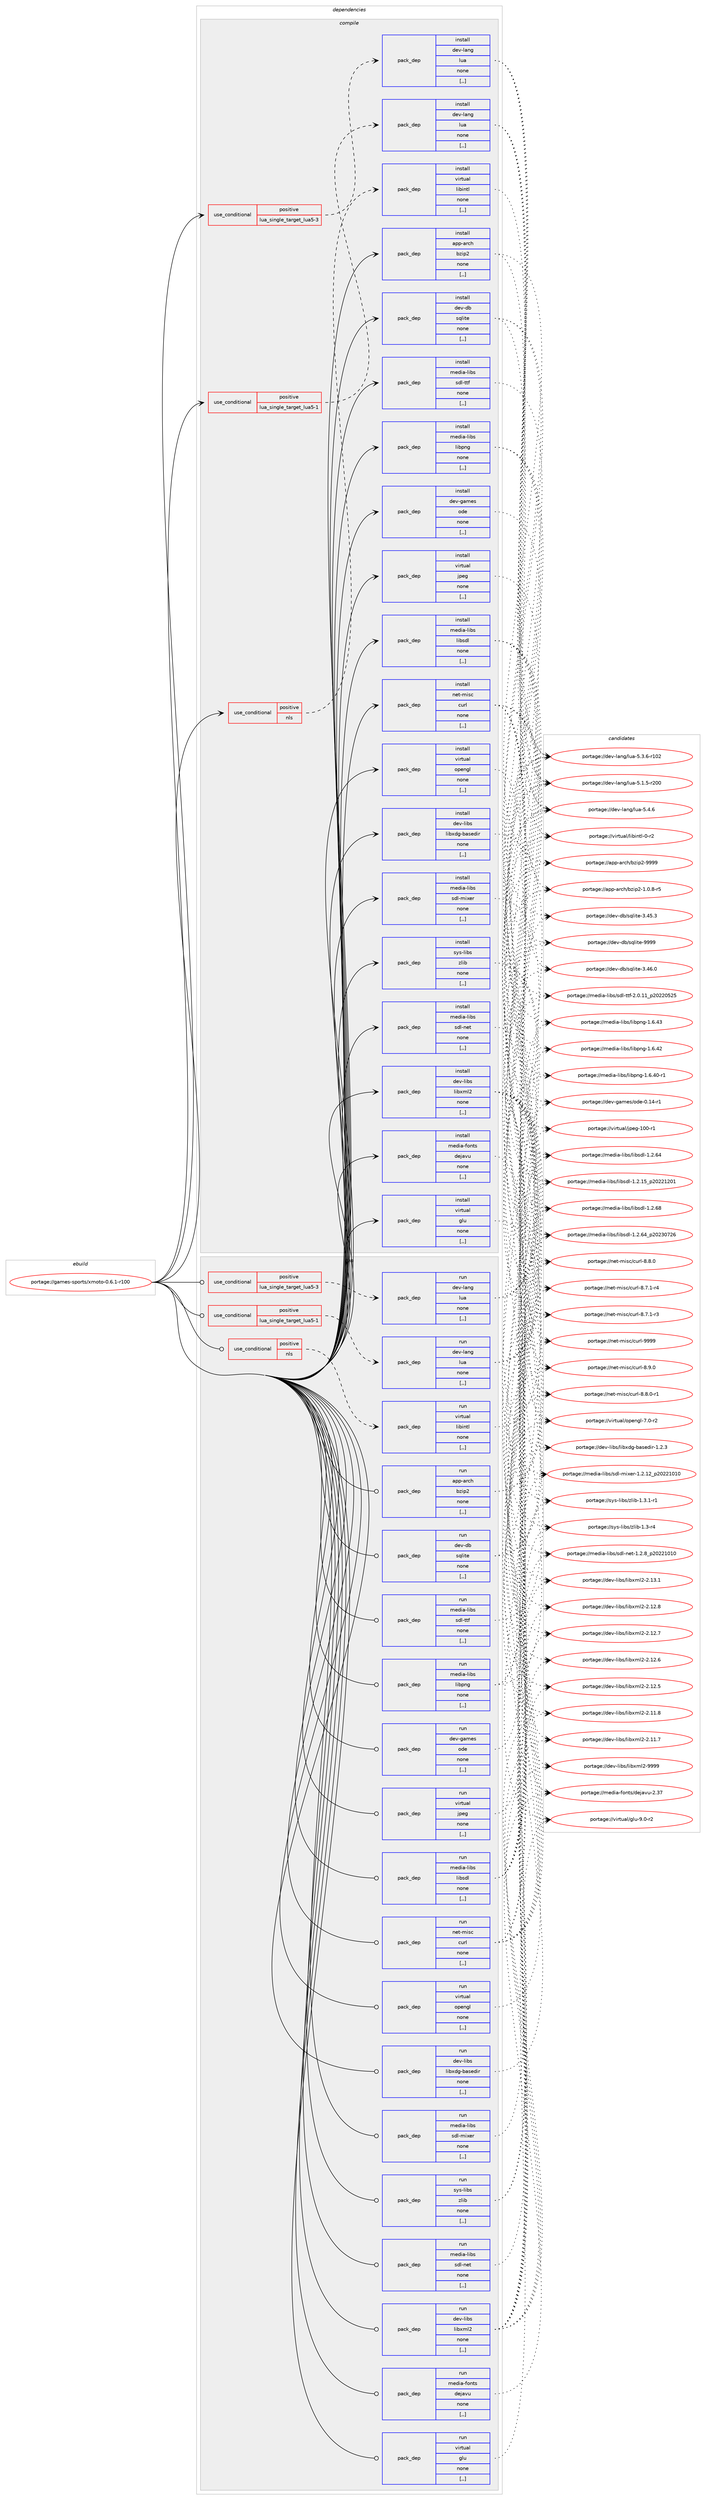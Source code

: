 digraph prolog {

# *************
# Graph options
# *************

newrank=true;
concentrate=true;
compound=true;
graph [rankdir=LR,fontname=Helvetica,fontsize=10,ranksep=1.5];#, ranksep=2.5, nodesep=0.2];
edge  [arrowhead=vee];
node  [fontname=Helvetica,fontsize=10];

# **********
# The ebuild
# **********

subgraph cluster_leftcol {
color=gray;
label=<<i>ebuild</i>>;
id [label="portage://games-sports/xmoto-0.6.1-r100", color=red, width=4, href="../games-sports/xmoto-0.6.1-r100.svg"];
}

# ****************
# The dependencies
# ****************

subgraph cluster_midcol {
color=gray;
label=<<i>dependencies</i>>;
subgraph cluster_compile {
fillcolor="#eeeeee";
style=filled;
label=<<i>compile</i>>;
subgraph cond64724 {
dependency233966 [label=<<TABLE BORDER="0" CELLBORDER="1" CELLSPACING="0" CELLPADDING="4"><TR><TD ROWSPAN="3" CELLPADDING="10">use_conditional</TD></TR><TR><TD>positive</TD></TR><TR><TD>lua_single_target_lua5-1</TD></TR></TABLE>>, shape=none, color=red];
subgraph pack167721 {
dependency233967 [label=<<TABLE BORDER="0" CELLBORDER="1" CELLSPACING="0" CELLPADDING="4" WIDTH="220"><TR><TD ROWSPAN="6" CELLPADDING="30">pack_dep</TD></TR><TR><TD WIDTH="110">install</TD></TR><TR><TD>dev-lang</TD></TR><TR><TD>lua</TD></TR><TR><TD>none</TD></TR><TR><TD>[,,]</TD></TR></TABLE>>, shape=none, color=blue];
}
dependency233966:e -> dependency233967:w [weight=20,style="dashed",arrowhead="vee"];
}
id:e -> dependency233966:w [weight=20,style="solid",arrowhead="vee"];
subgraph cond64725 {
dependency233968 [label=<<TABLE BORDER="0" CELLBORDER="1" CELLSPACING="0" CELLPADDING="4"><TR><TD ROWSPAN="3" CELLPADDING="10">use_conditional</TD></TR><TR><TD>positive</TD></TR><TR><TD>lua_single_target_lua5-3</TD></TR></TABLE>>, shape=none, color=red];
subgraph pack167722 {
dependency233969 [label=<<TABLE BORDER="0" CELLBORDER="1" CELLSPACING="0" CELLPADDING="4" WIDTH="220"><TR><TD ROWSPAN="6" CELLPADDING="30">pack_dep</TD></TR><TR><TD WIDTH="110">install</TD></TR><TR><TD>dev-lang</TD></TR><TR><TD>lua</TD></TR><TR><TD>none</TD></TR><TR><TD>[,,]</TD></TR></TABLE>>, shape=none, color=blue];
}
dependency233968:e -> dependency233969:w [weight=20,style="dashed",arrowhead="vee"];
}
id:e -> dependency233968:w [weight=20,style="solid",arrowhead="vee"];
subgraph cond64726 {
dependency233970 [label=<<TABLE BORDER="0" CELLBORDER="1" CELLSPACING="0" CELLPADDING="4"><TR><TD ROWSPAN="3" CELLPADDING="10">use_conditional</TD></TR><TR><TD>positive</TD></TR><TR><TD>nls</TD></TR></TABLE>>, shape=none, color=red];
subgraph pack167723 {
dependency233971 [label=<<TABLE BORDER="0" CELLBORDER="1" CELLSPACING="0" CELLPADDING="4" WIDTH="220"><TR><TD ROWSPAN="6" CELLPADDING="30">pack_dep</TD></TR><TR><TD WIDTH="110">install</TD></TR><TR><TD>virtual</TD></TR><TR><TD>libintl</TD></TR><TR><TD>none</TD></TR><TR><TD>[,,]</TD></TR></TABLE>>, shape=none, color=blue];
}
dependency233970:e -> dependency233971:w [weight=20,style="dashed",arrowhead="vee"];
}
id:e -> dependency233970:w [weight=20,style="solid",arrowhead="vee"];
subgraph pack167724 {
dependency233972 [label=<<TABLE BORDER="0" CELLBORDER="1" CELLSPACING="0" CELLPADDING="4" WIDTH="220"><TR><TD ROWSPAN="6" CELLPADDING="30">pack_dep</TD></TR><TR><TD WIDTH="110">install</TD></TR><TR><TD>app-arch</TD></TR><TR><TD>bzip2</TD></TR><TR><TD>none</TD></TR><TR><TD>[,,]</TD></TR></TABLE>>, shape=none, color=blue];
}
id:e -> dependency233972:w [weight=20,style="solid",arrowhead="vee"];
subgraph pack167725 {
dependency233973 [label=<<TABLE BORDER="0" CELLBORDER="1" CELLSPACING="0" CELLPADDING="4" WIDTH="220"><TR><TD ROWSPAN="6" CELLPADDING="30">pack_dep</TD></TR><TR><TD WIDTH="110">install</TD></TR><TR><TD>dev-db</TD></TR><TR><TD>sqlite</TD></TR><TR><TD>none</TD></TR><TR><TD>[,,]</TD></TR></TABLE>>, shape=none, color=blue];
}
id:e -> dependency233973:w [weight=20,style="solid",arrowhead="vee"];
subgraph pack167726 {
dependency233974 [label=<<TABLE BORDER="0" CELLBORDER="1" CELLSPACING="0" CELLPADDING="4" WIDTH="220"><TR><TD ROWSPAN="6" CELLPADDING="30">pack_dep</TD></TR><TR><TD WIDTH="110">install</TD></TR><TR><TD>dev-games</TD></TR><TR><TD>ode</TD></TR><TR><TD>none</TD></TR><TR><TD>[,,]</TD></TR></TABLE>>, shape=none, color=blue];
}
id:e -> dependency233974:w [weight=20,style="solid",arrowhead="vee"];
subgraph pack167727 {
dependency233975 [label=<<TABLE BORDER="0" CELLBORDER="1" CELLSPACING="0" CELLPADDING="4" WIDTH="220"><TR><TD ROWSPAN="6" CELLPADDING="30">pack_dep</TD></TR><TR><TD WIDTH="110">install</TD></TR><TR><TD>dev-libs</TD></TR><TR><TD>libxdg-basedir</TD></TR><TR><TD>none</TD></TR><TR><TD>[,,]</TD></TR></TABLE>>, shape=none, color=blue];
}
id:e -> dependency233975:w [weight=20,style="solid",arrowhead="vee"];
subgraph pack167728 {
dependency233976 [label=<<TABLE BORDER="0" CELLBORDER="1" CELLSPACING="0" CELLPADDING="4" WIDTH="220"><TR><TD ROWSPAN="6" CELLPADDING="30">pack_dep</TD></TR><TR><TD WIDTH="110">install</TD></TR><TR><TD>dev-libs</TD></TR><TR><TD>libxml2</TD></TR><TR><TD>none</TD></TR><TR><TD>[,,]</TD></TR></TABLE>>, shape=none, color=blue];
}
id:e -> dependency233976:w [weight=20,style="solid",arrowhead="vee"];
subgraph pack167729 {
dependency233977 [label=<<TABLE BORDER="0" CELLBORDER="1" CELLSPACING="0" CELLPADDING="4" WIDTH="220"><TR><TD ROWSPAN="6" CELLPADDING="30">pack_dep</TD></TR><TR><TD WIDTH="110">install</TD></TR><TR><TD>media-fonts</TD></TR><TR><TD>dejavu</TD></TR><TR><TD>none</TD></TR><TR><TD>[,,]</TD></TR></TABLE>>, shape=none, color=blue];
}
id:e -> dependency233977:w [weight=20,style="solid",arrowhead="vee"];
subgraph pack167730 {
dependency233978 [label=<<TABLE BORDER="0" CELLBORDER="1" CELLSPACING="0" CELLPADDING="4" WIDTH="220"><TR><TD ROWSPAN="6" CELLPADDING="30">pack_dep</TD></TR><TR><TD WIDTH="110">install</TD></TR><TR><TD>media-libs</TD></TR><TR><TD>libpng</TD></TR><TR><TD>none</TD></TR><TR><TD>[,,]</TD></TR></TABLE>>, shape=none, color=blue];
}
id:e -> dependency233978:w [weight=20,style="solid",arrowhead="vee"];
subgraph pack167731 {
dependency233979 [label=<<TABLE BORDER="0" CELLBORDER="1" CELLSPACING="0" CELLPADDING="4" WIDTH="220"><TR><TD ROWSPAN="6" CELLPADDING="30">pack_dep</TD></TR><TR><TD WIDTH="110">install</TD></TR><TR><TD>media-libs</TD></TR><TR><TD>libsdl</TD></TR><TR><TD>none</TD></TR><TR><TD>[,,]</TD></TR></TABLE>>, shape=none, color=blue];
}
id:e -> dependency233979:w [weight=20,style="solid",arrowhead="vee"];
subgraph pack167732 {
dependency233980 [label=<<TABLE BORDER="0" CELLBORDER="1" CELLSPACING="0" CELLPADDING="4" WIDTH="220"><TR><TD ROWSPAN="6" CELLPADDING="30">pack_dep</TD></TR><TR><TD WIDTH="110">install</TD></TR><TR><TD>media-libs</TD></TR><TR><TD>sdl-mixer</TD></TR><TR><TD>none</TD></TR><TR><TD>[,,]</TD></TR></TABLE>>, shape=none, color=blue];
}
id:e -> dependency233980:w [weight=20,style="solid",arrowhead="vee"];
subgraph pack167733 {
dependency233981 [label=<<TABLE BORDER="0" CELLBORDER="1" CELLSPACING="0" CELLPADDING="4" WIDTH="220"><TR><TD ROWSPAN="6" CELLPADDING="30">pack_dep</TD></TR><TR><TD WIDTH="110">install</TD></TR><TR><TD>media-libs</TD></TR><TR><TD>sdl-net</TD></TR><TR><TD>none</TD></TR><TR><TD>[,,]</TD></TR></TABLE>>, shape=none, color=blue];
}
id:e -> dependency233981:w [weight=20,style="solid",arrowhead="vee"];
subgraph pack167734 {
dependency233982 [label=<<TABLE BORDER="0" CELLBORDER="1" CELLSPACING="0" CELLPADDING="4" WIDTH="220"><TR><TD ROWSPAN="6" CELLPADDING="30">pack_dep</TD></TR><TR><TD WIDTH="110">install</TD></TR><TR><TD>media-libs</TD></TR><TR><TD>sdl-ttf</TD></TR><TR><TD>none</TD></TR><TR><TD>[,,]</TD></TR></TABLE>>, shape=none, color=blue];
}
id:e -> dependency233982:w [weight=20,style="solid",arrowhead="vee"];
subgraph pack167735 {
dependency233983 [label=<<TABLE BORDER="0" CELLBORDER="1" CELLSPACING="0" CELLPADDING="4" WIDTH="220"><TR><TD ROWSPAN="6" CELLPADDING="30">pack_dep</TD></TR><TR><TD WIDTH="110">install</TD></TR><TR><TD>net-misc</TD></TR><TR><TD>curl</TD></TR><TR><TD>none</TD></TR><TR><TD>[,,]</TD></TR></TABLE>>, shape=none, color=blue];
}
id:e -> dependency233983:w [weight=20,style="solid",arrowhead="vee"];
subgraph pack167736 {
dependency233984 [label=<<TABLE BORDER="0" CELLBORDER="1" CELLSPACING="0" CELLPADDING="4" WIDTH="220"><TR><TD ROWSPAN="6" CELLPADDING="30">pack_dep</TD></TR><TR><TD WIDTH="110">install</TD></TR><TR><TD>sys-libs</TD></TR><TR><TD>zlib</TD></TR><TR><TD>none</TD></TR><TR><TD>[,,]</TD></TR></TABLE>>, shape=none, color=blue];
}
id:e -> dependency233984:w [weight=20,style="solid",arrowhead="vee"];
subgraph pack167737 {
dependency233985 [label=<<TABLE BORDER="0" CELLBORDER="1" CELLSPACING="0" CELLPADDING="4" WIDTH="220"><TR><TD ROWSPAN="6" CELLPADDING="30">pack_dep</TD></TR><TR><TD WIDTH="110">install</TD></TR><TR><TD>virtual</TD></TR><TR><TD>glu</TD></TR><TR><TD>none</TD></TR><TR><TD>[,,]</TD></TR></TABLE>>, shape=none, color=blue];
}
id:e -> dependency233985:w [weight=20,style="solid",arrowhead="vee"];
subgraph pack167738 {
dependency233986 [label=<<TABLE BORDER="0" CELLBORDER="1" CELLSPACING="0" CELLPADDING="4" WIDTH="220"><TR><TD ROWSPAN="6" CELLPADDING="30">pack_dep</TD></TR><TR><TD WIDTH="110">install</TD></TR><TR><TD>virtual</TD></TR><TR><TD>jpeg</TD></TR><TR><TD>none</TD></TR><TR><TD>[,,]</TD></TR></TABLE>>, shape=none, color=blue];
}
id:e -> dependency233986:w [weight=20,style="solid",arrowhead="vee"];
subgraph pack167739 {
dependency233987 [label=<<TABLE BORDER="0" CELLBORDER="1" CELLSPACING="0" CELLPADDING="4" WIDTH="220"><TR><TD ROWSPAN="6" CELLPADDING="30">pack_dep</TD></TR><TR><TD WIDTH="110">install</TD></TR><TR><TD>virtual</TD></TR><TR><TD>opengl</TD></TR><TR><TD>none</TD></TR><TR><TD>[,,]</TD></TR></TABLE>>, shape=none, color=blue];
}
id:e -> dependency233987:w [weight=20,style="solid",arrowhead="vee"];
}
subgraph cluster_compileandrun {
fillcolor="#eeeeee";
style=filled;
label=<<i>compile and run</i>>;
}
subgraph cluster_run {
fillcolor="#eeeeee";
style=filled;
label=<<i>run</i>>;
subgraph cond64727 {
dependency233988 [label=<<TABLE BORDER="0" CELLBORDER="1" CELLSPACING="0" CELLPADDING="4"><TR><TD ROWSPAN="3" CELLPADDING="10">use_conditional</TD></TR><TR><TD>positive</TD></TR><TR><TD>lua_single_target_lua5-1</TD></TR></TABLE>>, shape=none, color=red];
subgraph pack167740 {
dependency233989 [label=<<TABLE BORDER="0" CELLBORDER="1" CELLSPACING="0" CELLPADDING="4" WIDTH="220"><TR><TD ROWSPAN="6" CELLPADDING="30">pack_dep</TD></TR><TR><TD WIDTH="110">run</TD></TR><TR><TD>dev-lang</TD></TR><TR><TD>lua</TD></TR><TR><TD>none</TD></TR><TR><TD>[,,]</TD></TR></TABLE>>, shape=none, color=blue];
}
dependency233988:e -> dependency233989:w [weight=20,style="dashed",arrowhead="vee"];
}
id:e -> dependency233988:w [weight=20,style="solid",arrowhead="odot"];
subgraph cond64728 {
dependency233990 [label=<<TABLE BORDER="0" CELLBORDER="1" CELLSPACING="0" CELLPADDING="4"><TR><TD ROWSPAN="3" CELLPADDING="10">use_conditional</TD></TR><TR><TD>positive</TD></TR><TR><TD>lua_single_target_lua5-3</TD></TR></TABLE>>, shape=none, color=red];
subgraph pack167741 {
dependency233991 [label=<<TABLE BORDER="0" CELLBORDER="1" CELLSPACING="0" CELLPADDING="4" WIDTH="220"><TR><TD ROWSPAN="6" CELLPADDING="30">pack_dep</TD></TR><TR><TD WIDTH="110">run</TD></TR><TR><TD>dev-lang</TD></TR><TR><TD>lua</TD></TR><TR><TD>none</TD></TR><TR><TD>[,,]</TD></TR></TABLE>>, shape=none, color=blue];
}
dependency233990:e -> dependency233991:w [weight=20,style="dashed",arrowhead="vee"];
}
id:e -> dependency233990:w [weight=20,style="solid",arrowhead="odot"];
subgraph cond64729 {
dependency233992 [label=<<TABLE BORDER="0" CELLBORDER="1" CELLSPACING="0" CELLPADDING="4"><TR><TD ROWSPAN="3" CELLPADDING="10">use_conditional</TD></TR><TR><TD>positive</TD></TR><TR><TD>nls</TD></TR></TABLE>>, shape=none, color=red];
subgraph pack167742 {
dependency233993 [label=<<TABLE BORDER="0" CELLBORDER="1" CELLSPACING="0" CELLPADDING="4" WIDTH="220"><TR><TD ROWSPAN="6" CELLPADDING="30">pack_dep</TD></TR><TR><TD WIDTH="110">run</TD></TR><TR><TD>virtual</TD></TR><TR><TD>libintl</TD></TR><TR><TD>none</TD></TR><TR><TD>[,,]</TD></TR></TABLE>>, shape=none, color=blue];
}
dependency233992:e -> dependency233993:w [weight=20,style="dashed",arrowhead="vee"];
}
id:e -> dependency233992:w [weight=20,style="solid",arrowhead="odot"];
subgraph pack167743 {
dependency233994 [label=<<TABLE BORDER="0" CELLBORDER="1" CELLSPACING="0" CELLPADDING="4" WIDTH="220"><TR><TD ROWSPAN="6" CELLPADDING="30">pack_dep</TD></TR><TR><TD WIDTH="110">run</TD></TR><TR><TD>app-arch</TD></TR><TR><TD>bzip2</TD></TR><TR><TD>none</TD></TR><TR><TD>[,,]</TD></TR></TABLE>>, shape=none, color=blue];
}
id:e -> dependency233994:w [weight=20,style="solid",arrowhead="odot"];
subgraph pack167744 {
dependency233995 [label=<<TABLE BORDER="0" CELLBORDER="1" CELLSPACING="0" CELLPADDING="4" WIDTH="220"><TR><TD ROWSPAN="6" CELLPADDING="30">pack_dep</TD></TR><TR><TD WIDTH="110">run</TD></TR><TR><TD>dev-db</TD></TR><TR><TD>sqlite</TD></TR><TR><TD>none</TD></TR><TR><TD>[,,]</TD></TR></TABLE>>, shape=none, color=blue];
}
id:e -> dependency233995:w [weight=20,style="solid",arrowhead="odot"];
subgraph pack167745 {
dependency233996 [label=<<TABLE BORDER="0" CELLBORDER="1" CELLSPACING="0" CELLPADDING="4" WIDTH="220"><TR><TD ROWSPAN="6" CELLPADDING="30">pack_dep</TD></TR><TR><TD WIDTH="110">run</TD></TR><TR><TD>dev-games</TD></TR><TR><TD>ode</TD></TR><TR><TD>none</TD></TR><TR><TD>[,,]</TD></TR></TABLE>>, shape=none, color=blue];
}
id:e -> dependency233996:w [weight=20,style="solid",arrowhead="odot"];
subgraph pack167746 {
dependency233997 [label=<<TABLE BORDER="0" CELLBORDER="1" CELLSPACING="0" CELLPADDING="4" WIDTH="220"><TR><TD ROWSPAN="6" CELLPADDING="30">pack_dep</TD></TR><TR><TD WIDTH="110">run</TD></TR><TR><TD>dev-libs</TD></TR><TR><TD>libxdg-basedir</TD></TR><TR><TD>none</TD></TR><TR><TD>[,,]</TD></TR></TABLE>>, shape=none, color=blue];
}
id:e -> dependency233997:w [weight=20,style="solid",arrowhead="odot"];
subgraph pack167747 {
dependency233998 [label=<<TABLE BORDER="0" CELLBORDER="1" CELLSPACING="0" CELLPADDING="4" WIDTH="220"><TR><TD ROWSPAN="6" CELLPADDING="30">pack_dep</TD></TR><TR><TD WIDTH="110">run</TD></TR><TR><TD>dev-libs</TD></TR><TR><TD>libxml2</TD></TR><TR><TD>none</TD></TR><TR><TD>[,,]</TD></TR></TABLE>>, shape=none, color=blue];
}
id:e -> dependency233998:w [weight=20,style="solid",arrowhead="odot"];
subgraph pack167748 {
dependency233999 [label=<<TABLE BORDER="0" CELLBORDER="1" CELLSPACING="0" CELLPADDING="4" WIDTH="220"><TR><TD ROWSPAN="6" CELLPADDING="30">pack_dep</TD></TR><TR><TD WIDTH="110">run</TD></TR><TR><TD>media-fonts</TD></TR><TR><TD>dejavu</TD></TR><TR><TD>none</TD></TR><TR><TD>[,,]</TD></TR></TABLE>>, shape=none, color=blue];
}
id:e -> dependency233999:w [weight=20,style="solid",arrowhead="odot"];
subgraph pack167749 {
dependency234000 [label=<<TABLE BORDER="0" CELLBORDER="1" CELLSPACING="0" CELLPADDING="4" WIDTH="220"><TR><TD ROWSPAN="6" CELLPADDING="30">pack_dep</TD></TR><TR><TD WIDTH="110">run</TD></TR><TR><TD>media-libs</TD></TR><TR><TD>libpng</TD></TR><TR><TD>none</TD></TR><TR><TD>[,,]</TD></TR></TABLE>>, shape=none, color=blue];
}
id:e -> dependency234000:w [weight=20,style="solid",arrowhead="odot"];
subgraph pack167750 {
dependency234001 [label=<<TABLE BORDER="0" CELLBORDER="1" CELLSPACING="0" CELLPADDING="4" WIDTH="220"><TR><TD ROWSPAN="6" CELLPADDING="30">pack_dep</TD></TR><TR><TD WIDTH="110">run</TD></TR><TR><TD>media-libs</TD></TR><TR><TD>libsdl</TD></TR><TR><TD>none</TD></TR><TR><TD>[,,]</TD></TR></TABLE>>, shape=none, color=blue];
}
id:e -> dependency234001:w [weight=20,style="solid",arrowhead="odot"];
subgraph pack167751 {
dependency234002 [label=<<TABLE BORDER="0" CELLBORDER="1" CELLSPACING="0" CELLPADDING="4" WIDTH="220"><TR><TD ROWSPAN="6" CELLPADDING="30">pack_dep</TD></TR><TR><TD WIDTH="110">run</TD></TR><TR><TD>media-libs</TD></TR><TR><TD>sdl-mixer</TD></TR><TR><TD>none</TD></TR><TR><TD>[,,]</TD></TR></TABLE>>, shape=none, color=blue];
}
id:e -> dependency234002:w [weight=20,style="solid",arrowhead="odot"];
subgraph pack167752 {
dependency234003 [label=<<TABLE BORDER="0" CELLBORDER="1" CELLSPACING="0" CELLPADDING="4" WIDTH="220"><TR><TD ROWSPAN="6" CELLPADDING="30">pack_dep</TD></TR><TR><TD WIDTH="110">run</TD></TR><TR><TD>media-libs</TD></TR><TR><TD>sdl-net</TD></TR><TR><TD>none</TD></TR><TR><TD>[,,]</TD></TR></TABLE>>, shape=none, color=blue];
}
id:e -> dependency234003:w [weight=20,style="solid",arrowhead="odot"];
subgraph pack167753 {
dependency234004 [label=<<TABLE BORDER="0" CELLBORDER="1" CELLSPACING="0" CELLPADDING="4" WIDTH="220"><TR><TD ROWSPAN="6" CELLPADDING="30">pack_dep</TD></TR><TR><TD WIDTH="110">run</TD></TR><TR><TD>media-libs</TD></TR><TR><TD>sdl-ttf</TD></TR><TR><TD>none</TD></TR><TR><TD>[,,]</TD></TR></TABLE>>, shape=none, color=blue];
}
id:e -> dependency234004:w [weight=20,style="solid",arrowhead="odot"];
subgraph pack167754 {
dependency234005 [label=<<TABLE BORDER="0" CELLBORDER="1" CELLSPACING="0" CELLPADDING="4" WIDTH="220"><TR><TD ROWSPAN="6" CELLPADDING="30">pack_dep</TD></TR><TR><TD WIDTH="110">run</TD></TR><TR><TD>net-misc</TD></TR><TR><TD>curl</TD></TR><TR><TD>none</TD></TR><TR><TD>[,,]</TD></TR></TABLE>>, shape=none, color=blue];
}
id:e -> dependency234005:w [weight=20,style="solid",arrowhead="odot"];
subgraph pack167755 {
dependency234006 [label=<<TABLE BORDER="0" CELLBORDER="1" CELLSPACING="0" CELLPADDING="4" WIDTH="220"><TR><TD ROWSPAN="6" CELLPADDING="30">pack_dep</TD></TR><TR><TD WIDTH="110">run</TD></TR><TR><TD>sys-libs</TD></TR><TR><TD>zlib</TD></TR><TR><TD>none</TD></TR><TR><TD>[,,]</TD></TR></TABLE>>, shape=none, color=blue];
}
id:e -> dependency234006:w [weight=20,style="solid",arrowhead="odot"];
subgraph pack167756 {
dependency234007 [label=<<TABLE BORDER="0" CELLBORDER="1" CELLSPACING="0" CELLPADDING="4" WIDTH="220"><TR><TD ROWSPAN="6" CELLPADDING="30">pack_dep</TD></TR><TR><TD WIDTH="110">run</TD></TR><TR><TD>virtual</TD></TR><TR><TD>glu</TD></TR><TR><TD>none</TD></TR><TR><TD>[,,]</TD></TR></TABLE>>, shape=none, color=blue];
}
id:e -> dependency234007:w [weight=20,style="solid",arrowhead="odot"];
subgraph pack167757 {
dependency234008 [label=<<TABLE BORDER="0" CELLBORDER="1" CELLSPACING="0" CELLPADDING="4" WIDTH="220"><TR><TD ROWSPAN="6" CELLPADDING="30">pack_dep</TD></TR><TR><TD WIDTH="110">run</TD></TR><TR><TD>virtual</TD></TR><TR><TD>jpeg</TD></TR><TR><TD>none</TD></TR><TR><TD>[,,]</TD></TR></TABLE>>, shape=none, color=blue];
}
id:e -> dependency234008:w [weight=20,style="solid",arrowhead="odot"];
subgraph pack167758 {
dependency234009 [label=<<TABLE BORDER="0" CELLBORDER="1" CELLSPACING="0" CELLPADDING="4" WIDTH="220"><TR><TD ROWSPAN="6" CELLPADDING="30">pack_dep</TD></TR><TR><TD WIDTH="110">run</TD></TR><TR><TD>virtual</TD></TR><TR><TD>opengl</TD></TR><TR><TD>none</TD></TR><TR><TD>[,,]</TD></TR></TABLE>>, shape=none, color=blue];
}
id:e -> dependency234009:w [weight=20,style="solid",arrowhead="odot"];
}
}

# **************
# The candidates
# **************

subgraph cluster_choices {
rank=same;
color=gray;
label=<<i>candidates</i>>;

subgraph choice167721 {
color=black;
nodesep=1;
choice10010111845108971101034710811797455346524654 [label="portage://dev-lang/lua-5.4.6", color=red, width=4,href="../dev-lang/lua-5.4.6.svg"];
choice1001011184510897110103471081179745534651465445114494850 [label="portage://dev-lang/lua-5.3.6-r102", color=red, width=4,href="../dev-lang/lua-5.3.6-r102.svg"];
choice1001011184510897110103471081179745534649465345114504848 [label="portage://dev-lang/lua-5.1.5-r200", color=red, width=4,href="../dev-lang/lua-5.1.5-r200.svg"];
dependency233967:e -> choice10010111845108971101034710811797455346524654:w [style=dotted,weight="100"];
dependency233967:e -> choice1001011184510897110103471081179745534651465445114494850:w [style=dotted,weight="100"];
dependency233967:e -> choice1001011184510897110103471081179745534649465345114504848:w [style=dotted,weight="100"];
}
subgraph choice167722 {
color=black;
nodesep=1;
choice10010111845108971101034710811797455346524654 [label="portage://dev-lang/lua-5.4.6", color=red, width=4,href="../dev-lang/lua-5.4.6.svg"];
choice1001011184510897110103471081179745534651465445114494850 [label="portage://dev-lang/lua-5.3.6-r102", color=red, width=4,href="../dev-lang/lua-5.3.6-r102.svg"];
choice1001011184510897110103471081179745534649465345114504848 [label="portage://dev-lang/lua-5.1.5-r200", color=red, width=4,href="../dev-lang/lua-5.1.5-r200.svg"];
dependency233969:e -> choice10010111845108971101034710811797455346524654:w [style=dotted,weight="100"];
dependency233969:e -> choice1001011184510897110103471081179745534651465445114494850:w [style=dotted,weight="100"];
dependency233969:e -> choice1001011184510897110103471081179745534649465345114504848:w [style=dotted,weight="100"];
}
subgraph choice167723 {
color=black;
nodesep=1;
choice11810511411611797108471081059810511011610845484511450 [label="portage://virtual/libintl-0-r2", color=red, width=4,href="../virtual/libintl-0-r2.svg"];
dependency233971:e -> choice11810511411611797108471081059810511011610845484511450:w [style=dotted,weight="100"];
}
subgraph choice167724 {
color=black;
nodesep=1;
choice971121124597114991044798122105112504557575757 [label="portage://app-arch/bzip2-9999", color=red, width=4,href="../app-arch/bzip2-9999.svg"];
choice971121124597114991044798122105112504549464846564511453 [label="portage://app-arch/bzip2-1.0.8-r5", color=red, width=4,href="../app-arch/bzip2-1.0.8-r5.svg"];
dependency233972:e -> choice971121124597114991044798122105112504557575757:w [style=dotted,weight="100"];
dependency233972:e -> choice971121124597114991044798122105112504549464846564511453:w [style=dotted,weight="100"];
}
subgraph choice167725 {
color=black;
nodesep=1;
choice1001011184510098471151131081051161014557575757 [label="portage://dev-db/sqlite-9999", color=red, width=4,href="../dev-db/sqlite-9999.svg"];
choice10010111845100984711511310810511610145514652544648 [label="portage://dev-db/sqlite-3.46.0", color=red, width=4,href="../dev-db/sqlite-3.46.0.svg"];
choice10010111845100984711511310810511610145514652534651 [label="portage://dev-db/sqlite-3.45.3", color=red, width=4,href="../dev-db/sqlite-3.45.3.svg"];
dependency233973:e -> choice1001011184510098471151131081051161014557575757:w [style=dotted,weight="100"];
dependency233973:e -> choice10010111845100984711511310810511610145514652544648:w [style=dotted,weight="100"];
dependency233973:e -> choice10010111845100984711511310810511610145514652534651:w [style=dotted,weight="100"];
}
subgraph choice167726 {
color=black;
nodesep=1;
choice10010111845103971091011154711110010145484649524511449 [label="portage://dev-games/ode-0.14-r1", color=red, width=4,href="../dev-games/ode-0.14-r1.svg"];
dependency233974:e -> choice10010111845103971091011154711110010145484649524511449:w [style=dotted,weight="100"];
}
subgraph choice167727 {
color=black;
nodesep=1;
choice10010111845108105981154710810598120100103459897115101100105114454946504651 [label="portage://dev-libs/libxdg-basedir-1.2.3", color=red, width=4,href="../dev-libs/libxdg-basedir-1.2.3.svg"];
dependency233975:e -> choice10010111845108105981154710810598120100103459897115101100105114454946504651:w [style=dotted,weight="100"];
}
subgraph choice167728 {
color=black;
nodesep=1;
choice10010111845108105981154710810598120109108504557575757 [label="portage://dev-libs/libxml2-9999", color=red, width=4,href="../dev-libs/libxml2-9999.svg"];
choice100101118451081059811547108105981201091085045504649514649 [label="portage://dev-libs/libxml2-2.13.1", color=red, width=4,href="../dev-libs/libxml2-2.13.1.svg"];
choice100101118451081059811547108105981201091085045504649504656 [label="portage://dev-libs/libxml2-2.12.8", color=red, width=4,href="../dev-libs/libxml2-2.12.8.svg"];
choice100101118451081059811547108105981201091085045504649504655 [label="portage://dev-libs/libxml2-2.12.7", color=red, width=4,href="../dev-libs/libxml2-2.12.7.svg"];
choice100101118451081059811547108105981201091085045504649504654 [label="portage://dev-libs/libxml2-2.12.6", color=red, width=4,href="../dev-libs/libxml2-2.12.6.svg"];
choice100101118451081059811547108105981201091085045504649504653 [label="portage://dev-libs/libxml2-2.12.5", color=red, width=4,href="../dev-libs/libxml2-2.12.5.svg"];
choice100101118451081059811547108105981201091085045504649494656 [label="portage://dev-libs/libxml2-2.11.8", color=red, width=4,href="../dev-libs/libxml2-2.11.8.svg"];
choice100101118451081059811547108105981201091085045504649494655 [label="portage://dev-libs/libxml2-2.11.7", color=red, width=4,href="../dev-libs/libxml2-2.11.7.svg"];
dependency233976:e -> choice10010111845108105981154710810598120109108504557575757:w [style=dotted,weight="100"];
dependency233976:e -> choice100101118451081059811547108105981201091085045504649514649:w [style=dotted,weight="100"];
dependency233976:e -> choice100101118451081059811547108105981201091085045504649504656:w [style=dotted,weight="100"];
dependency233976:e -> choice100101118451081059811547108105981201091085045504649504655:w [style=dotted,weight="100"];
dependency233976:e -> choice100101118451081059811547108105981201091085045504649504654:w [style=dotted,weight="100"];
dependency233976:e -> choice100101118451081059811547108105981201091085045504649504653:w [style=dotted,weight="100"];
dependency233976:e -> choice100101118451081059811547108105981201091085045504649494656:w [style=dotted,weight="100"];
dependency233976:e -> choice100101118451081059811547108105981201091085045504649494655:w [style=dotted,weight="100"];
}
subgraph choice167729 {
color=black;
nodesep=1;
choice109101100105974510211111011611547100101106971181174550465155 [label="portage://media-fonts/dejavu-2.37", color=red, width=4,href="../media-fonts/dejavu-2.37.svg"];
dependency233977:e -> choice109101100105974510211111011611547100101106971181174550465155:w [style=dotted,weight="100"];
}
subgraph choice167730 {
color=black;
nodesep=1;
choice109101100105974510810598115471081059811211010345494654465251 [label="portage://media-libs/libpng-1.6.43", color=red, width=4,href="../media-libs/libpng-1.6.43.svg"];
choice109101100105974510810598115471081059811211010345494654465250 [label="portage://media-libs/libpng-1.6.42", color=red, width=4,href="../media-libs/libpng-1.6.42.svg"];
choice1091011001059745108105981154710810598112110103454946544652484511449 [label="portage://media-libs/libpng-1.6.40-r1", color=red, width=4,href="../media-libs/libpng-1.6.40-r1.svg"];
dependency233978:e -> choice109101100105974510810598115471081059811211010345494654465251:w [style=dotted,weight="100"];
dependency233978:e -> choice109101100105974510810598115471081059811211010345494654465250:w [style=dotted,weight="100"];
dependency233978:e -> choice1091011001059745108105981154710810598112110103454946544652484511449:w [style=dotted,weight="100"];
}
subgraph choice167731 {
color=black;
nodesep=1;
choice109101100105974510810598115471081059811510010845494650465456 [label="portage://media-libs/libsdl-1.2.68", color=red, width=4,href="../media-libs/libsdl-1.2.68.svg"];
choice109101100105974510810598115471081059811510010845494650465452951125048505148555054 [label="portage://media-libs/libsdl-1.2.64_p20230726", color=red, width=4,href="../media-libs/libsdl-1.2.64_p20230726.svg"];
choice109101100105974510810598115471081059811510010845494650465452 [label="portage://media-libs/libsdl-1.2.64", color=red, width=4,href="../media-libs/libsdl-1.2.64.svg"];
choice109101100105974510810598115471081059811510010845494650464953951125048505049504849 [label="portage://media-libs/libsdl-1.2.15_p20221201", color=red, width=4,href="../media-libs/libsdl-1.2.15_p20221201.svg"];
dependency233979:e -> choice109101100105974510810598115471081059811510010845494650465456:w [style=dotted,weight="100"];
dependency233979:e -> choice109101100105974510810598115471081059811510010845494650465452951125048505148555054:w [style=dotted,weight="100"];
dependency233979:e -> choice109101100105974510810598115471081059811510010845494650465452:w [style=dotted,weight="100"];
dependency233979:e -> choice109101100105974510810598115471081059811510010845494650464953951125048505049504849:w [style=dotted,weight="100"];
}
subgraph choice167732 {
color=black;
nodesep=1;
choice109101100105974510810598115471151001084510910512010111445494650464950951125048505049484948 [label="portage://media-libs/sdl-mixer-1.2.12_p20221010", color=red, width=4,href="../media-libs/sdl-mixer-1.2.12_p20221010.svg"];
dependency233980:e -> choice109101100105974510810598115471151001084510910512010111445494650464950951125048505049484948:w [style=dotted,weight="100"];
}
subgraph choice167733 {
color=black;
nodesep=1;
choice1091011001059745108105981154711510010845110101116454946504656951125048505049484948 [label="portage://media-libs/sdl-net-1.2.8_p20221010", color=red, width=4,href="../media-libs/sdl-net-1.2.8_p20221010.svg"];
dependency233981:e -> choice1091011001059745108105981154711510010845110101116454946504656951125048505049484948:w [style=dotted,weight="100"];
}
subgraph choice167734 {
color=black;
nodesep=1;
choice109101100105974510810598115471151001084511611610245504648464949951125048505048535053 [label="portage://media-libs/sdl-ttf-2.0.11_p20220525", color=red, width=4,href="../media-libs/sdl-ttf-2.0.11_p20220525.svg"];
dependency233982:e -> choice109101100105974510810598115471151001084511611610245504648464949951125048505048535053:w [style=dotted,weight="100"];
}
subgraph choice167735 {
color=black;
nodesep=1;
choice110101116451091051159947991171141084557575757 [label="portage://net-misc/curl-9999", color=red, width=4,href="../net-misc/curl-9999.svg"];
choice11010111645109105115994799117114108455646574648 [label="portage://net-misc/curl-8.9.0", color=red, width=4,href="../net-misc/curl-8.9.0.svg"];
choice110101116451091051159947991171141084556465646484511449 [label="portage://net-misc/curl-8.8.0-r1", color=red, width=4,href="../net-misc/curl-8.8.0-r1.svg"];
choice11010111645109105115994799117114108455646564648 [label="portage://net-misc/curl-8.8.0", color=red, width=4,href="../net-misc/curl-8.8.0.svg"];
choice110101116451091051159947991171141084556465546494511452 [label="portage://net-misc/curl-8.7.1-r4", color=red, width=4,href="../net-misc/curl-8.7.1-r4.svg"];
choice110101116451091051159947991171141084556465546494511451 [label="portage://net-misc/curl-8.7.1-r3", color=red, width=4,href="../net-misc/curl-8.7.1-r3.svg"];
dependency233983:e -> choice110101116451091051159947991171141084557575757:w [style=dotted,weight="100"];
dependency233983:e -> choice11010111645109105115994799117114108455646574648:w [style=dotted,weight="100"];
dependency233983:e -> choice110101116451091051159947991171141084556465646484511449:w [style=dotted,weight="100"];
dependency233983:e -> choice11010111645109105115994799117114108455646564648:w [style=dotted,weight="100"];
dependency233983:e -> choice110101116451091051159947991171141084556465546494511452:w [style=dotted,weight="100"];
dependency233983:e -> choice110101116451091051159947991171141084556465546494511451:w [style=dotted,weight="100"];
}
subgraph choice167736 {
color=black;
nodesep=1;
choice115121115451081059811547122108105984549465146494511449 [label="portage://sys-libs/zlib-1.3.1-r1", color=red, width=4,href="../sys-libs/zlib-1.3.1-r1.svg"];
choice11512111545108105981154712210810598454946514511452 [label="portage://sys-libs/zlib-1.3-r4", color=red, width=4,href="../sys-libs/zlib-1.3-r4.svg"];
dependency233984:e -> choice115121115451081059811547122108105984549465146494511449:w [style=dotted,weight="100"];
dependency233984:e -> choice11512111545108105981154712210810598454946514511452:w [style=dotted,weight="100"];
}
subgraph choice167737 {
color=black;
nodesep=1;
choice1181051141161179710847103108117455746484511450 [label="portage://virtual/glu-9.0-r2", color=red, width=4,href="../virtual/glu-9.0-r2.svg"];
dependency233985:e -> choice1181051141161179710847103108117455746484511450:w [style=dotted,weight="100"];
}
subgraph choice167738 {
color=black;
nodesep=1;
choice1181051141161179710847106112101103454948484511449 [label="portage://virtual/jpeg-100-r1", color=red, width=4,href="../virtual/jpeg-100-r1.svg"];
dependency233986:e -> choice1181051141161179710847106112101103454948484511449:w [style=dotted,weight="100"];
}
subgraph choice167739 {
color=black;
nodesep=1;
choice1181051141161179710847111112101110103108455546484511450 [label="portage://virtual/opengl-7.0-r2", color=red, width=4,href="../virtual/opengl-7.0-r2.svg"];
dependency233987:e -> choice1181051141161179710847111112101110103108455546484511450:w [style=dotted,weight="100"];
}
subgraph choice167740 {
color=black;
nodesep=1;
choice10010111845108971101034710811797455346524654 [label="portage://dev-lang/lua-5.4.6", color=red, width=4,href="../dev-lang/lua-5.4.6.svg"];
choice1001011184510897110103471081179745534651465445114494850 [label="portage://dev-lang/lua-5.3.6-r102", color=red, width=4,href="../dev-lang/lua-5.3.6-r102.svg"];
choice1001011184510897110103471081179745534649465345114504848 [label="portage://dev-lang/lua-5.1.5-r200", color=red, width=4,href="../dev-lang/lua-5.1.5-r200.svg"];
dependency233989:e -> choice10010111845108971101034710811797455346524654:w [style=dotted,weight="100"];
dependency233989:e -> choice1001011184510897110103471081179745534651465445114494850:w [style=dotted,weight="100"];
dependency233989:e -> choice1001011184510897110103471081179745534649465345114504848:w [style=dotted,weight="100"];
}
subgraph choice167741 {
color=black;
nodesep=1;
choice10010111845108971101034710811797455346524654 [label="portage://dev-lang/lua-5.4.6", color=red, width=4,href="../dev-lang/lua-5.4.6.svg"];
choice1001011184510897110103471081179745534651465445114494850 [label="portage://dev-lang/lua-5.3.6-r102", color=red, width=4,href="../dev-lang/lua-5.3.6-r102.svg"];
choice1001011184510897110103471081179745534649465345114504848 [label="portage://dev-lang/lua-5.1.5-r200", color=red, width=4,href="../dev-lang/lua-5.1.5-r200.svg"];
dependency233991:e -> choice10010111845108971101034710811797455346524654:w [style=dotted,weight="100"];
dependency233991:e -> choice1001011184510897110103471081179745534651465445114494850:w [style=dotted,weight="100"];
dependency233991:e -> choice1001011184510897110103471081179745534649465345114504848:w [style=dotted,weight="100"];
}
subgraph choice167742 {
color=black;
nodesep=1;
choice11810511411611797108471081059810511011610845484511450 [label="portage://virtual/libintl-0-r2", color=red, width=4,href="../virtual/libintl-0-r2.svg"];
dependency233993:e -> choice11810511411611797108471081059810511011610845484511450:w [style=dotted,weight="100"];
}
subgraph choice167743 {
color=black;
nodesep=1;
choice971121124597114991044798122105112504557575757 [label="portage://app-arch/bzip2-9999", color=red, width=4,href="../app-arch/bzip2-9999.svg"];
choice971121124597114991044798122105112504549464846564511453 [label="portage://app-arch/bzip2-1.0.8-r5", color=red, width=4,href="../app-arch/bzip2-1.0.8-r5.svg"];
dependency233994:e -> choice971121124597114991044798122105112504557575757:w [style=dotted,weight="100"];
dependency233994:e -> choice971121124597114991044798122105112504549464846564511453:w [style=dotted,weight="100"];
}
subgraph choice167744 {
color=black;
nodesep=1;
choice1001011184510098471151131081051161014557575757 [label="portage://dev-db/sqlite-9999", color=red, width=4,href="../dev-db/sqlite-9999.svg"];
choice10010111845100984711511310810511610145514652544648 [label="portage://dev-db/sqlite-3.46.0", color=red, width=4,href="../dev-db/sqlite-3.46.0.svg"];
choice10010111845100984711511310810511610145514652534651 [label="portage://dev-db/sqlite-3.45.3", color=red, width=4,href="../dev-db/sqlite-3.45.3.svg"];
dependency233995:e -> choice1001011184510098471151131081051161014557575757:w [style=dotted,weight="100"];
dependency233995:e -> choice10010111845100984711511310810511610145514652544648:w [style=dotted,weight="100"];
dependency233995:e -> choice10010111845100984711511310810511610145514652534651:w [style=dotted,weight="100"];
}
subgraph choice167745 {
color=black;
nodesep=1;
choice10010111845103971091011154711110010145484649524511449 [label="portage://dev-games/ode-0.14-r1", color=red, width=4,href="../dev-games/ode-0.14-r1.svg"];
dependency233996:e -> choice10010111845103971091011154711110010145484649524511449:w [style=dotted,weight="100"];
}
subgraph choice167746 {
color=black;
nodesep=1;
choice10010111845108105981154710810598120100103459897115101100105114454946504651 [label="portage://dev-libs/libxdg-basedir-1.2.3", color=red, width=4,href="../dev-libs/libxdg-basedir-1.2.3.svg"];
dependency233997:e -> choice10010111845108105981154710810598120100103459897115101100105114454946504651:w [style=dotted,weight="100"];
}
subgraph choice167747 {
color=black;
nodesep=1;
choice10010111845108105981154710810598120109108504557575757 [label="portage://dev-libs/libxml2-9999", color=red, width=4,href="../dev-libs/libxml2-9999.svg"];
choice100101118451081059811547108105981201091085045504649514649 [label="portage://dev-libs/libxml2-2.13.1", color=red, width=4,href="../dev-libs/libxml2-2.13.1.svg"];
choice100101118451081059811547108105981201091085045504649504656 [label="portage://dev-libs/libxml2-2.12.8", color=red, width=4,href="../dev-libs/libxml2-2.12.8.svg"];
choice100101118451081059811547108105981201091085045504649504655 [label="portage://dev-libs/libxml2-2.12.7", color=red, width=4,href="../dev-libs/libxml2-2.12.7.svg"];
choice100101118451081059811547108105981201091085045504649504654 [label="portage://dev-libs/libxml2-2.12.6", color=red, width=4,href="../dev-libs/libxml2-2.12.6.svg"];
choice100101118451081059811547108105981201091085045504649504653 [label="portage://dev-libs/libxml2-2.12.5", color=red, width=4,href="../dev-libs/libxml2-2.12.5.svg"];
choice100101118451081059811547108105981201091085045504649494656 [label="portage://dev-libs/libxml2-2.11.8", color=red, width=4,href="../dev-libs/libxml2-2.11.8.svg"];
choice100101118451081059811547108105981201091085045504649494655 [label="portage://dev-libs/libxml2-2.11.7", color=red, width=4,href="../dev-libs/libxml2-2.11.7.svg"];
dependency233998:e -> choice10010111845108105981154710810598120109108504557575757:w [style=dotted,weight="100"];
dependency233998:e -> choice100101118451081059811547108105981201091085045504649514649:w [style=dotted,weight="100"];
dependency233998:e -> choice100101118451081059811547108105981201091085045504649504656:w [style=dotted,weight="100"];
dependency233998:e -> choice100101118451081059811547108105981201091085045504649504655:w [style=dotted,weight="100"];
dependency233998:e -> choice100101118451081059811547108105981201091085045504649504654:w [style=dotted,weight="100"];
dependency233998:e -> choice100101118451081059811547108105981201091085045504649504653:w [style=dotted,weight="100"];
dependency233998:e -> choice100101118451081059811547108105981201091085045504649494656:w [style=dotted,weight="100"];
dependency233998:e -> choice100101118451081059811547108105981201091085045504649494655:w [style=dotted,weight="100"];
}
subgraph choice167748 {
color=black;
nodesep=1;
choice109101100105974510211111011611547100101106971181174550465155 [label="portage://media-fonts/dejavu-2.37", color=red, width=4,href="../media-fonts/dejavu-2.37.svg"];
dependency233999:e -> choice109101100105974510211111011611547100101106971181174550465155:w [style=dotted,weight="100"];
}
subgraph choice167749 {
color=black;
nodesep=1;
choice109101100105974510810598115471081059811211010345494654465251 [label="portage://media-libs/libpng-1.6.43", color=red, width=4,href="../media-libs/libpng-1.6.43.svg"];
choice109101100105974510810598115471081059811211010345494654465250 [label="portage://media-libs/libpng-1.6.42", color=red, width=4,href="../media-libs/libpng-1.6.42.svg"];
choice1091011001059745108105981154710810598112110103454946544652484511449 [label="portage://media-libs/libpng-1.6.40-r1", color=red, width=4,href="../media-libs/libpng-1.6.40-r1.svg"];
dependency234000:e -> choice109101100105974510810598115471081059811211010345494654465251:w [style=dotted,weight="100"];
dependency234000:e -> choice109101100105974510810598115471081059811211010345494654465250:w [style=dotted,weight="100"];
dependency234000:e -> choice1091011001059745108105981154710810598112110103454946544652484511449:w [style=dotted,weight="100"];
}
subgraph choice167750 {
color=black;
nodesep=1;
choice109101100105974510810598115471081059811510010845494650465456 [label="portage://media-libs/libsdl-1.2.68", color=red, width=4,href="../media-libs/libsdl-1.2.68.svg"];
choice109101100105974510810598115471081059811510010845494650465452951125048505148555054 [label="portage://media-libs/libsdl-1.2.64_p20230726", color=red, width=4,href="../media-libs/libsdl-1.2.64_p20230726.svg"];
choice109101100105974510810598115471081059811510010845494650465452 [label="portage://media-libs/libsdl-1.2.64", color=red, width=4,href="../media-libs/libsdl-1.2.64.svg"];
choice109101100105974510810598115471081059811510010845494650464953951125048505049504849 [label="portage://media-libs/libsdl-1.2.15_p20221201", color=red, width=4,href="../media-libs/libsdl-1.2.15_p20221201.svg"];
dependency234001:e -> choice109101100105974510810598115471081059811510010845494650465456:w [style=dotted,weight="100"];
dependency234001:e -> choice109101100105974510810598115471081059811510010845494650465452951125048505148555054:w [style=dotted,weight="100"];
dependency234001:e -> choice109101100105974510810598115471081059811510010845494650465452:w [style=dotted,weight="100"];
dependency234001:e -> choice109101100105974510810598115471081059811510010845494650464953951125048505049504849:w [style=dotted,weight="100"];
}
subgraph choice167751 {
color=black;
nodesep=1;
choice109101100105974510810598115471151001084510910512010111445494650464950951125048505049484948 [label="portage://media-libs/sdl-mixer-1.2.12_p20221010", color=red, width=4,href="../media-libs/sdl-mixer-1.2.12_p20221010.svg"];
dependency234002:e -> choice109101100105974510810598115471151001084510910512010111445494650464950951125048505049484948:w [style=dotted,weight="100"];
}
subgraph choice167752 {
color=black;
nodesep=1;
choice1091011001059745108105981154711510010845110101116454946504656951125048505049484948 [label="portage://media-libs/sdl-net-1.2.8_p20221010", color=red, width=4,href="../media-libs/sdl-net-1.2.8_p20221010.svg"];
dependency234003:e -> choice1091011001059745108105981154711510010845110101116454946504656951125048505049484948:w [style=dotted,weight="100"];
}
subgraph choice167753 {
color=black;
nodesep=1;
choice109101100105974510810598115471151001084511611610245504648464949951125048505048535053 [label="portage://media-libs/sdl-ttf-2.0.11_p20220525", color=red, width=4,href="../media-libs/sdl-ttf-2.0.11_p20220525.svg"];
dependency234004:e -> choice109101100105974510810598115471151001084511611610245504648464949951125048505048535053:w [style=dotted,weight="100"];
}
subgraph choice167754 {
color=black;
nodesep=1;
choice110101116451091051159947991171141084557575757 [label="portage://net-misc/curl-9999", color=red, width=4,href="../net-misc/curl-9999.svg"];
choice11010111645109105115994799117114108455646574648 [label="portage://net-misc/curl-8.9.0", color=red, width=4,href="../net-misc/curl-8.9.0.svg"];
choice110101116451091051159947991171141084556465646484511449 [label="portage://net-misc/curl-8.8.0-r1", color=red, width=4,href="../net-misc/curl-8.8.0-r1.svg"];
choice11010111645109105115994799117114108455646564648 [label="portage://net-misc/curl-8.8.0", color=red, width=4,href="../net-misc/curl-8.8.0.svg"];
choice110101116451091051159947991171141084556465546494511452 [label="portage://net-misc/curl-8.7.1-r4", color=red, width=4,href="../net-misc/curl-8.7.1-r4.svg"];
choice110101116451091051159947991171141084556465546494511451 [label="portage://net-misc/curl-8.7.1-r3", color=red, width=4,href="../net-misc/curl-8.7.1-r3.svg"];
dependency234005:e -> choice110101116451091051159947991171141084557575757:w [style=dotted,weight="100"];
dependency234005:e -> choice11010111645109105115994799117114108455646574648:w [style=dotted,weight="100"];
dependency234005:e -> choice110101116451091051159947991171141084556465646484511449:w [style=dotted,weight="100"];
dependency234005:e -> choice11010111645109105115994799117114108455646564648:w [style=dotted,weight="100"];
dependency234005:e -> choice110101116451091051159947991171141084556465546494511452:w [style=dotted,weight="100"];
dependency234005:e -> choice110101116451091051159947991171141084556465546494511451:w [style=dotted,weight="100"];
}
subgraph choice167755 {
color=black;
nodesep=1;
choice115121115451081059811547122108105984549465146494511449 [label="portage://sys-libs/zlib-1.3.1-r1", color=red, width=4,href="../sys-libs/zlib-1.3.1-r1.svg"];
choice11512111545108105981154712210810598454946514511452 [label="portage://sys-libs/zlib-1.3-r4", color=red, width=4,href="../sys-libs/zlib-1.3-r4.svg"];
dependency234006:e -> choice115121115451081059811547122108105984549465146494511449:w [style=dotted,weight="100"];
dependency234006:e -> choice11512111545108105981154712210810598454946514511452:w [style=dotted,weight="100"];
}
subgraph choice167756 {
color=black;
nodesep=1;
choice1181051141161179710847103108117455746484511450 [label="portage://virtual/glu-9.0-r2", color=red, width=4,href="../virtual/glu-9.0-r2.svg"];
dependency234007:e -> choice1181051141161179710847103108117455746484511450:w [style=dotted,weight="100"];
}
subgraph choice167757 {
color=black;
nodesep=1;
choice1181051141161179710847106112101103454948484511449 [label="portage://virtual/jpeg-100-r1", color=red, width=4,href="../virtual/jpeg-100-r1.svg"];
dependency234008:e -> choice1181051141161179710847106112101103454948484511449:w [style=dotted,weight="100"];
}
subgraph choice167758 {
color=black;
nodesep=1;
choice1181051141161179710847111112101110103108455546484511450 [label="portage://virtual/opengl-7.0-r2", color=red, width=4,href="../virtual/opengl-7.0-r2.svg"];
dependency234009:e -> choice1181051141161179710847111112101110103108455546484511450:w [style=dotted,weight="100"];
}
}

}
